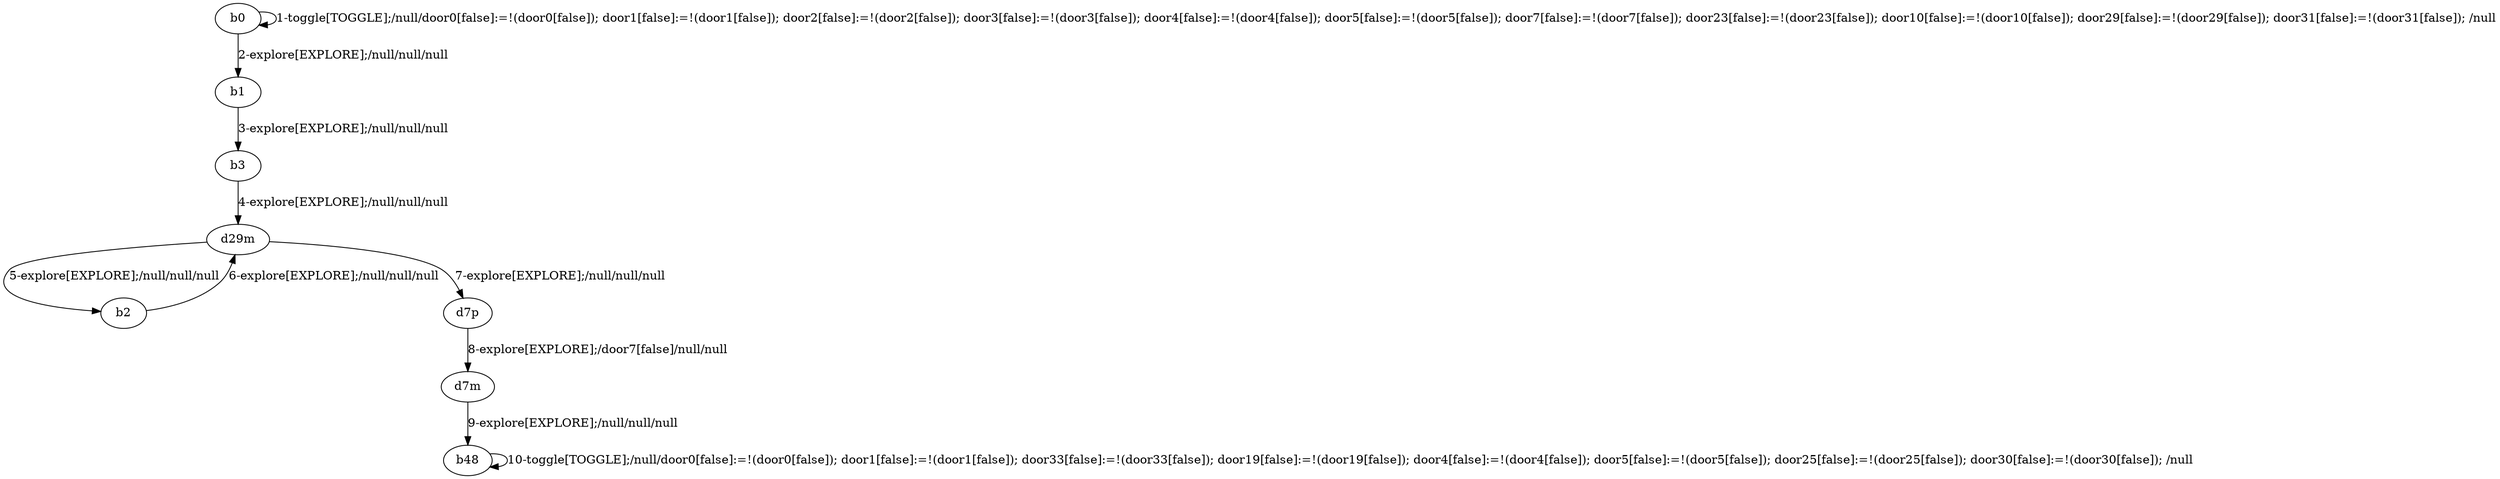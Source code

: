 # Total number of goals covered by this test: 2
# d29m --> d7p
# b48 --> b48

digraph g {
"b0" -> "b0" [label = "1-toggle[TOGGLE];/null/door0[false]:=!(door0[false]); door1[false]:=!(door1[false]); door2[false]:=!(door2[false]); door3[false]:=!(door3[false]); door4[false]:=!(door4[false]); door5[false]:=!(door5[false]); door7[false]:=!(door7[false]); door23[false]:=!(door23[false]); door10[false]:=!(door10[false]); door29[false]:=!(door29[false]); door31[false]:=!(door31[false]); /null"];
"b0" -> "b1" [label = "2-explore[EXPLORE];/null/null/null"];
"b1" -> "b3" [label = "3-explore[EXPLORE];/null/null/null"];
"b3" -> "d29m" [label = "4-explore[EXPLORE];/null/null/null"];
"d29m" -> "b2" [label = "5-explore[EXPLORE];/null/null/null"];
"b2" -> "d29m" [label = "6-explore[EXPLORE];/null/null/null"];
"d29m" -> "d7p" [label = "7-explore[EXPLORE];/null/null/null"];
"d7p" -> "d7m" [label = "8-explore[EXPLORE];/door7[false]/null/null"];
"d7m" -> "b48" [label = "9-explore[EXPLORE];/null/null/null"];
"b48" -> "b48" [label = "10-toggle[TOGGLE];/null/door0[false]:=!(door0[false]); door1[false]:=!(door1[false]); door33[false]:=!(door33[false]); door19[false]:=!(door19[false]); door4[false]:=!(door4[false]); door5[false]:=!(door5[false]); door25[false]:=!(door25[false]); door30[false]:=!(door30[false]); /null"];
}